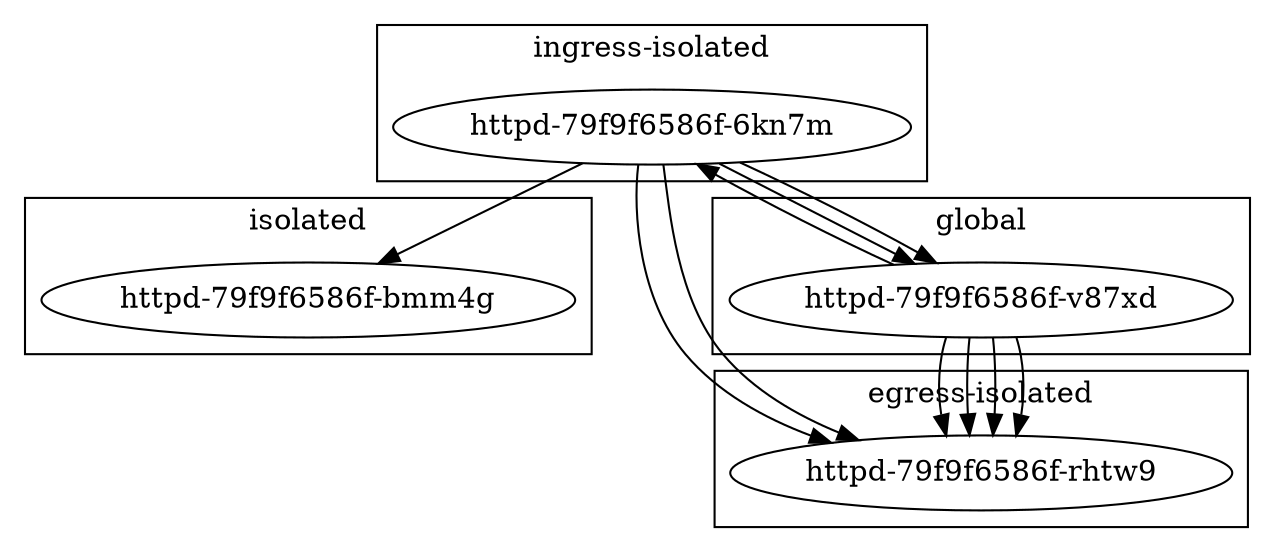 digraph podNetwork {
  subgraph cluster_1 {
    "httpd-79f9f6586f-6kn7m";
    label = "ingress-isolated"
  }
  subgraph cluster_2 {
    "httpd-79f9f6586f-bmm4g";
    label = "isolated"
  }
  subgraph cluster_3 {
    "httpd-79f9f6586f-rhtw9";
    label = "egress-isolated"
  }
  subgraph cluster_4 {
    "httpd-79f9f6586f-v87xd";
    label = "global"
  }
  "httpd-79f9f6586f-v87xd" -> "httpd-79f9f6586f-rhtw9";
  "httpd-79f9f6586f-v87xd" -> "httpd-79f9f6586f-rhtw9";
  "httpd-79f9f6586f-v87xd" -> "httpd-79f9f6586f-rhtw9";
  "httpd-79f9f6586f-v87xd" -> "httpd-79f9f6586f-rhtw9";
  "httpd-79f9f6586f-v87xd" -> "httpd-79f9f6586f-6kn7m";
  "httpd-79f9f6586f-6kn7m" -> "httpd-79f9f6586f-rhtw9";
  "httpd-79f9f6586f-6kn7m" -> "httpd-79f9f6586f-v87xd";
  "httpd-79f9f6586f-6kn7m" -> "httpd-79f9f6586f-rhtw9";
  "httpd-79f9f6586f-6kn7m" -> "httpd-79f9f6586f-v87xd";
  "httpd-79f9f6586f-6kn7m" -> "httpd-79f9f6586f-bmm4g";
}

